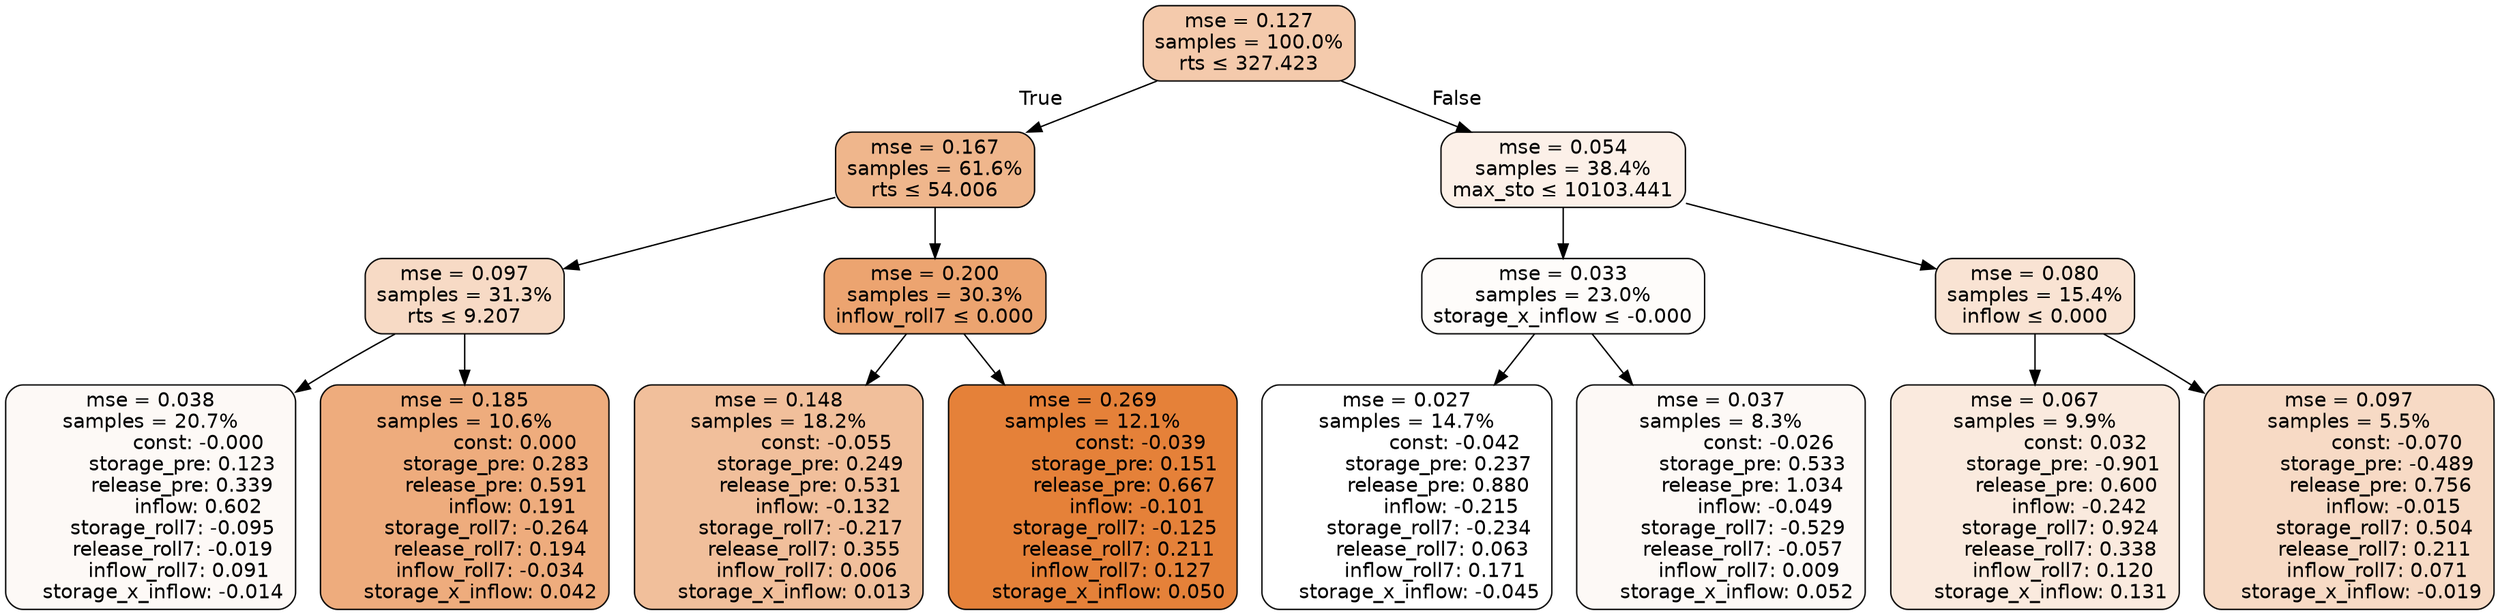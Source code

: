 digraph tree {
bgcolor="transparent"
node [shape=rectangle, style="filled, rounded", color="black", fontname=helvetica] ;
edge [fontname=helvetica] ;
	"0" [label="mse = 0.127
samples = 100.0%
rts &le; 327.423", fillcolor="#f4caac"]
	"1" [label="mse = 0.167
samples = 61.6%
rts &le; 54.006", fillcolor="#efb68c"]
	"2" [label="mse = 0.097
samples = 31.3%
rts &le; 9.207", fillcolor="#f7dac5"]
	"3" [label="mse = 0.038
samples = 20.7%
               const: -0.000
          storage_pre: 0.123
          release_pre: 0.339
               inflow: 0.602
       storage_roll7: -0.095
       release_roll7: -0.019
         inflow_roll7: 0.091
    storage_x_inflow: -0.014", fillcolor="#fdf9f6"]
	"4" [label="mse = 0.185
samples = 10.6%
                const: 0.000
          storage_pre: 0.283
          release_pre: 0.591
               inflow: 0.191
       storage_roll7: -0.264
        release_roll7: 0.194
        inflow_roll7: -0.034
     storage_x_inflow: 0.042", fillcolor="#eeac7d"]
	"5" [label="mse = 0.200
samples = 30.3%
inflow_roll7 &le; 0.000", fillcolor="#eca470"]
	"6" [label="mse = 0.148
samples = 18.2%
               const: -0.055
          storage_pre: 0.249
          release_pre: 0.531
              inflow: -0.132
       storage_roll7: -0.217
        release_roll7: 0.355
         inflow_roll7: 0.006
     storage_x_inflow: 0.013", fillcolor="#f1bf9b"]
	"7" [label="mse = 0.269
samples = 12.1%
               const: -0.039
          storage_pre: 0.151
          release_pre: 0.667
              inflow: -0.101
       storage_roll7: -0.125
        release_roll7: 0.211
         inflow_roll7: 0.127
     storage_x_inflow: 0.050", fillcolor="#e58139"]
	"8" [label="mse = 0.054
samples = 38.4%
max_sto &le; 10103.441", fillcolor="#fcf0e8"]
	"9" [label="mse = 0.033
samples = 23.0%
storage_x_inflow &le; -0.000", fillcolor="#fefcfa"]
	"10" [label="mse = 0.027
samples = 14.7%
               const: -0.042
          storage_pre: 0.237
          release_pre: 0.880
              inflow: -0.215
       storage_roll7: -0.234
        release_roll7: 0.063
         inflow_roll7: 0.171
    storage_x_inflow: -0.045", fillcolor="#ffffff"]
	"11" [label="mse = 0.037
samples = 8.3%
               const: -0.026
          storage_pre: 0.533
          release_pre: 1.034
              inflow: -0.049
       storage_roll7: -0.529
       release_roll7: -0.057
         inflow_roll7: 0.009
     storage_x_inflow: 0.052", fillcolor="#fdf9f6"]
	"12" [label="mse = 0.080
samples = 15.4%
inflow &le; 0.000", fillcolor="#f9e3d3"]
	"13" [label="mse = 0.067
samples = 9.9%
                const: 0.032
         storage_pre: -0.901
          release_pre: 0.600
              inflow: -0.242
        storage_roll7: 0.924
        release_roll7: 0.338
         inflow_roll7: 0.120
     storage_x_inflow: 0.131", fillcolor="#faeade"]
	"14" [label="mse = 0.097
samples = 5.5%
               const: -0.070
         storage_pre: -0.489
          release_pre: 0.756
              inflow: -0.015
        storage_roll7: 0.504
        release_roll7: 0.211
         inflow_roll7: 0.071
    storage_x_inflow: -0.019", fillcolor="#f7dac5"]

	"0" -> "1" [labeldistance=2.5, labelangle=45, headlabel="True"]
	"1" -> "2"
	"2" -> "3"
	"2" -> "4"
	"1" -> "5"
	"5" -> "6"
	"5" -> "7"
	"0" -> "8" [labeldistance=2.5, labelangle=-45, headlabel="False"]
	"8" -> "9"
	"9" -> "10"
	"9" -> "11"
	"8" -> "12"
	"12" -> "13"
	"12" -> "14"
}
